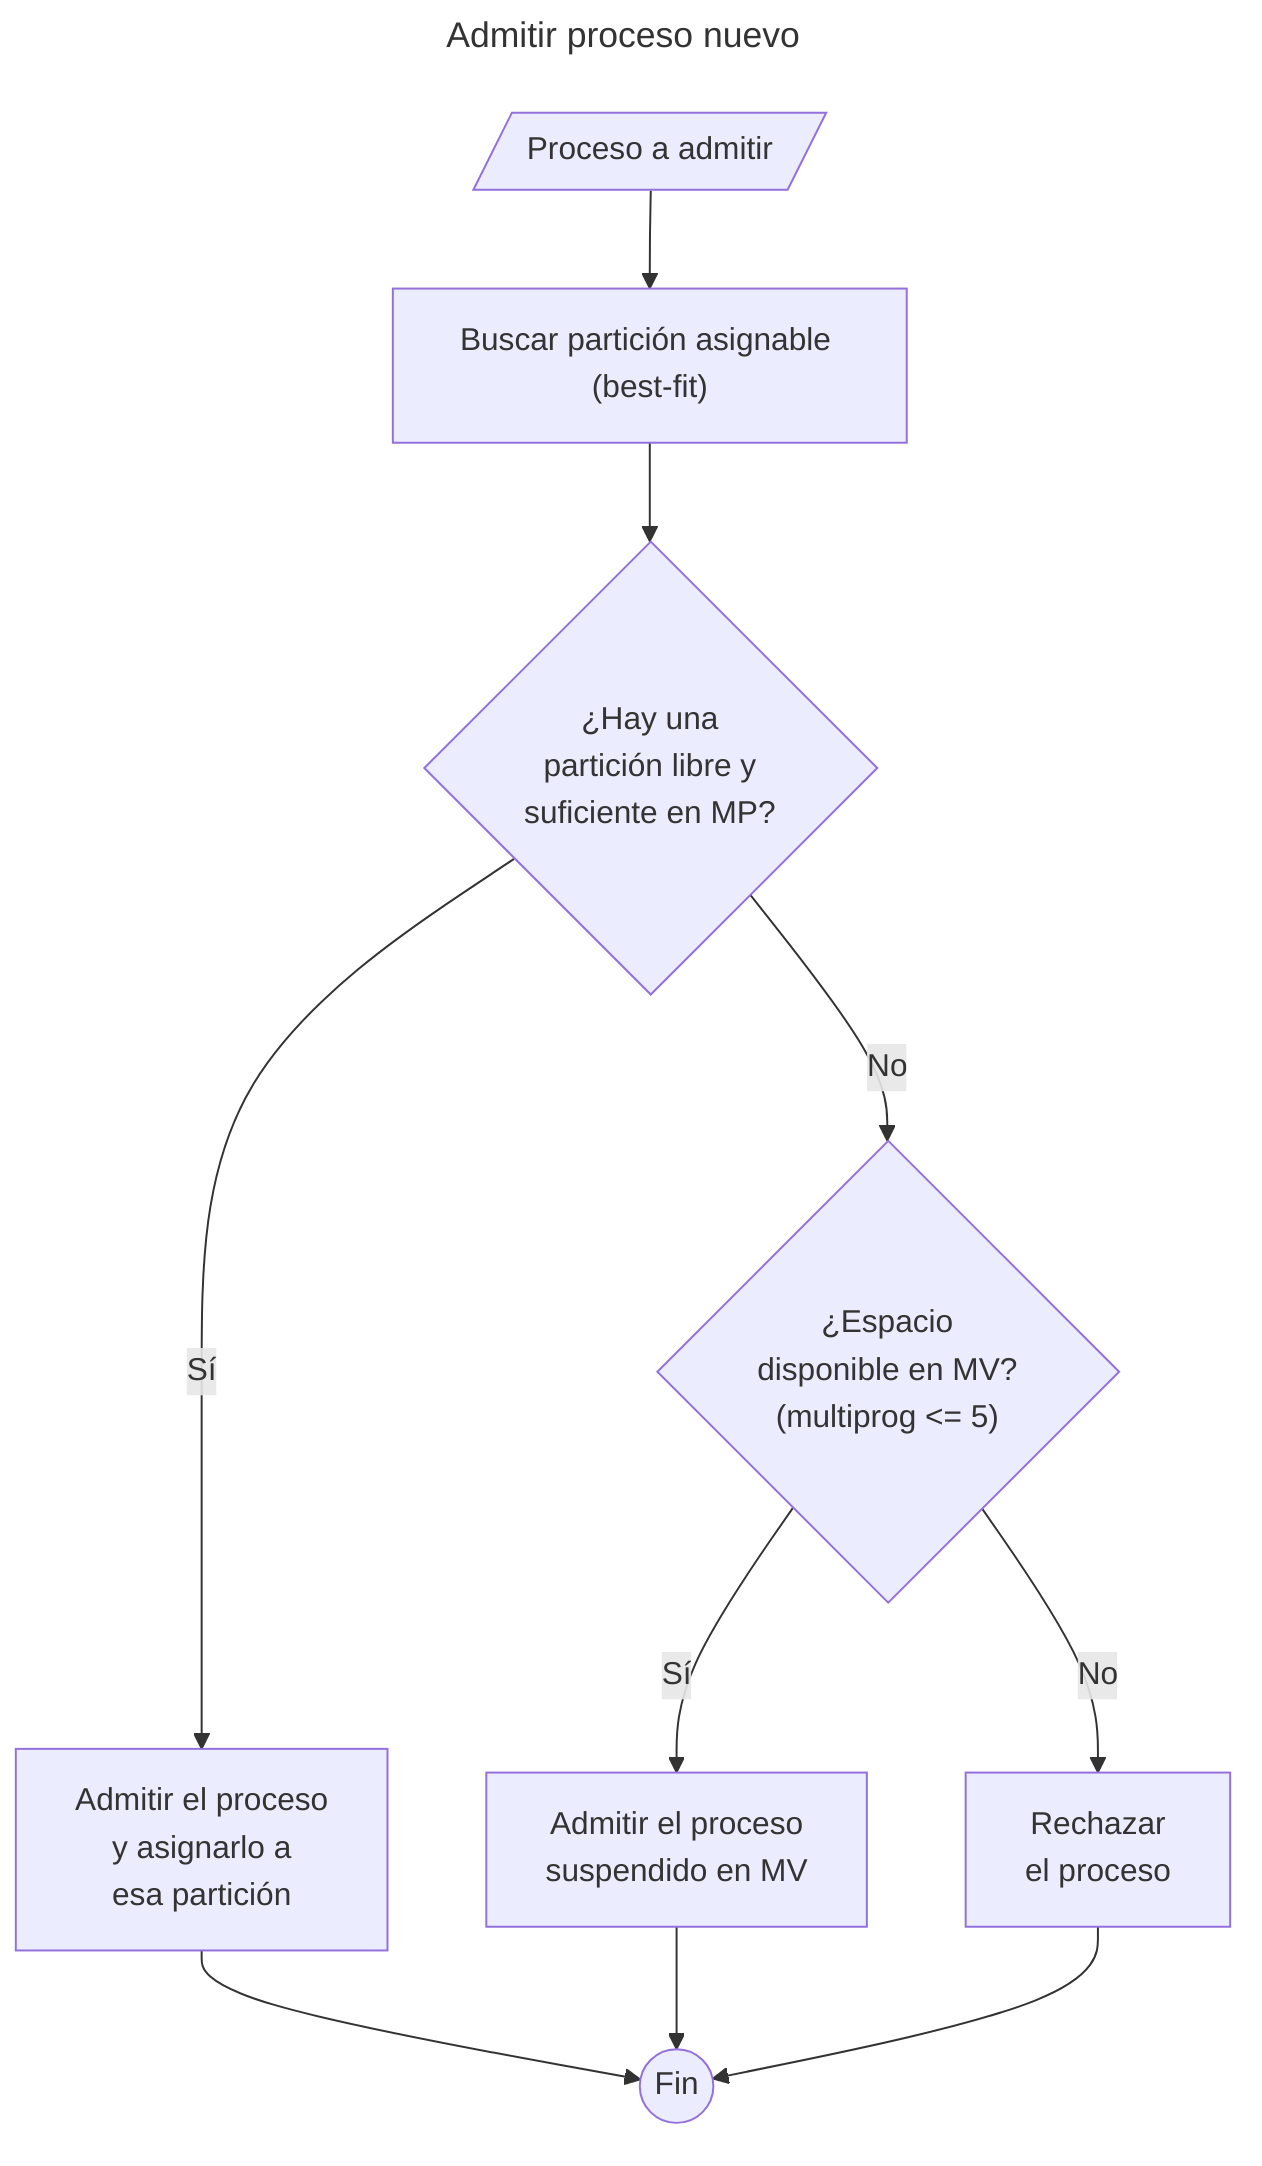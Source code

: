 ---
title: Admitir proceso nuevo
---
flowchart TD
    H[/Proceso a admitir/]
    H --> H2["Buscar partición asignable (best-fit)"]
    H2 --> I{"¿Hay una \n partición libre y \n suficiente en MP?"}
    I -- Sí -->Q[Admitir el proceso\n y asignarlo a \n esa partición] --> Fin
    I -- No --> S{"¿Espacio \ndisponible en MV?\n (multiprog <= 5)"}
    S -- Sí -->R[Admitir el proceso \n suspendido en MV] --> Fin
    S -- No --> N[Rechazar \nel proceso] --> Fin
    Fin((Fin))